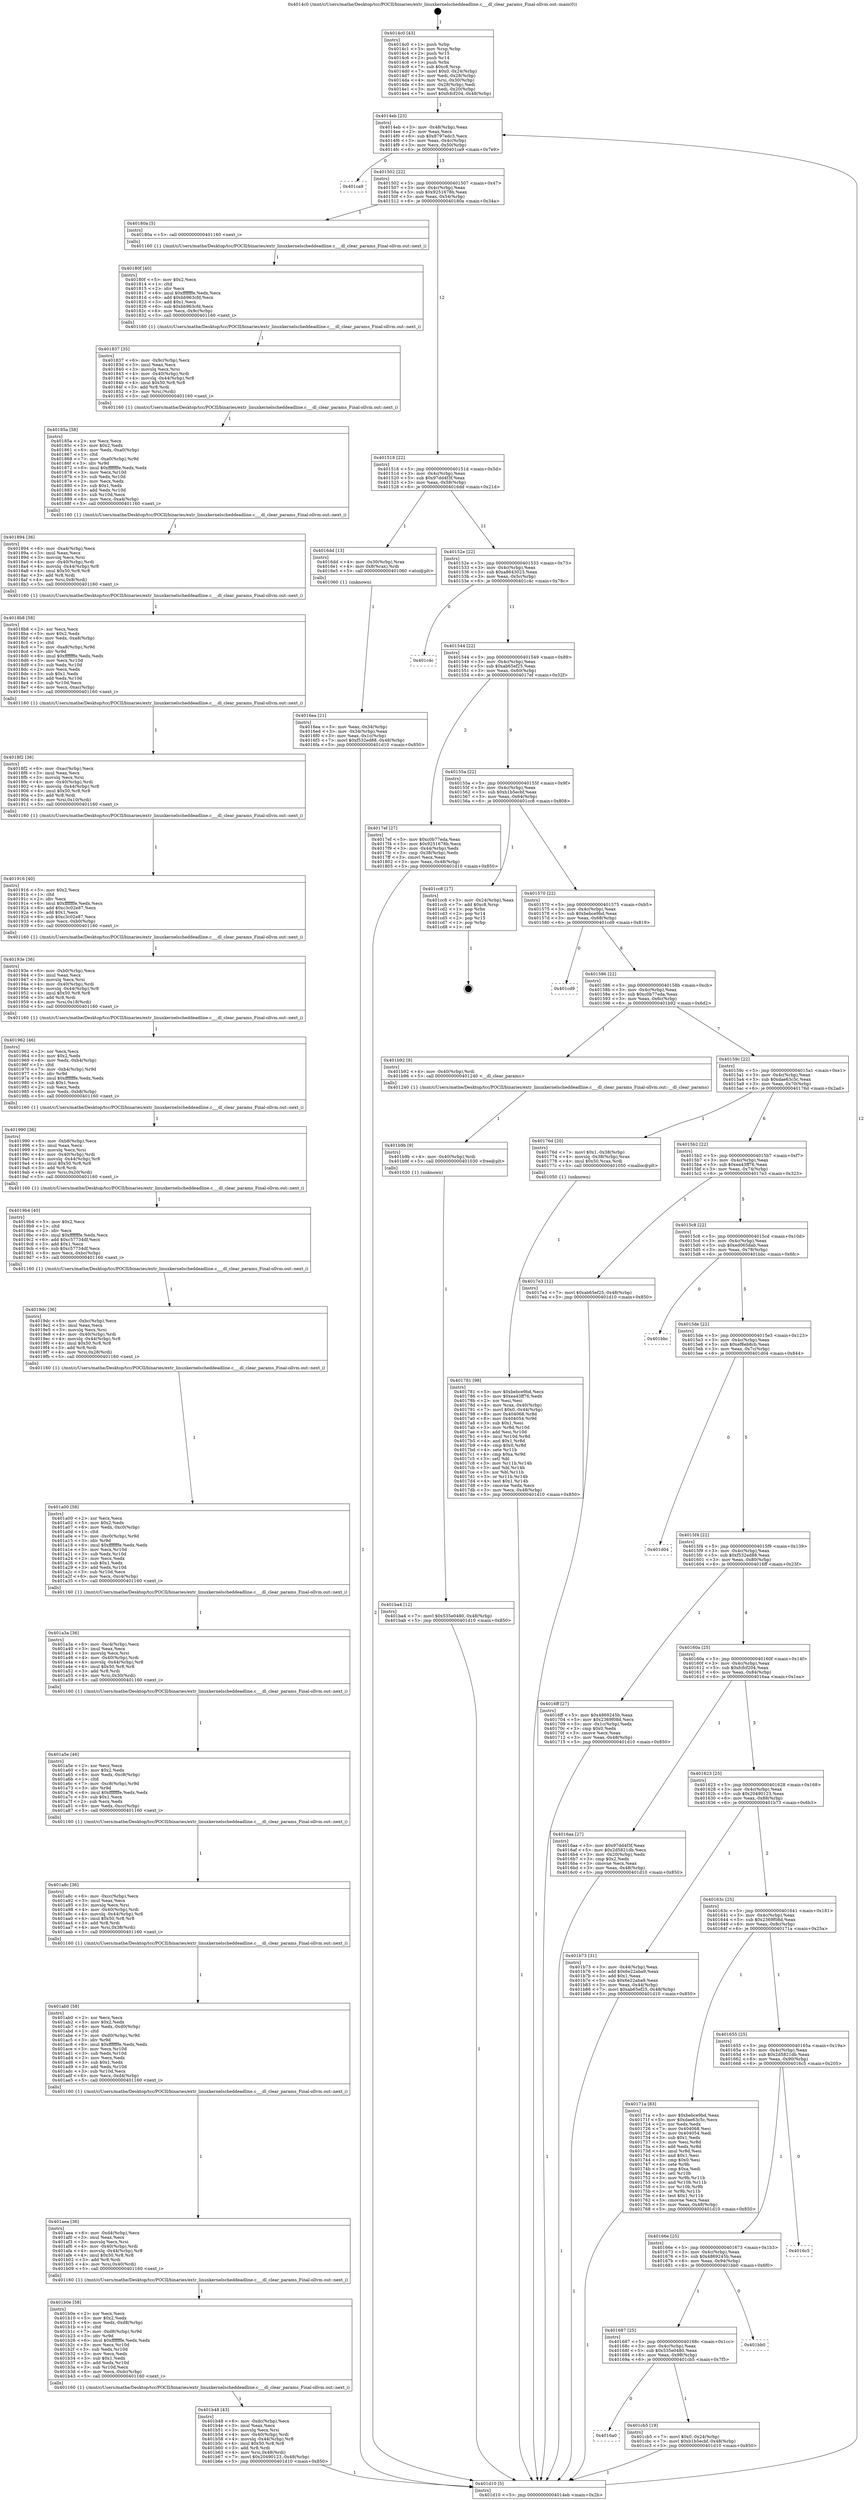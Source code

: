 digraph "0x4014c0" {
  label = "0x4014c0 (/mnt/c/Users/mathe/Desktop/tcc/POCII/binaries/extr_linuxkernelscheddeadline.c___dl_clear_params_Final-ollvm.out::main(0))"
  labelloc = "t"
  node[shape=record]

  Entry [label="",width=0.3,height=0.3,shape=circle,fillcolor=black,style=filled]
  "0x4014eb" [label="{
     0x4014eb [23]\l
     | [instrs]\l
     &nbsp;&nbsp;0x4014eb \<+3\>: mov -0x48(%rbp),%eax\l
     &nbsp;&nbsp;0x4014ee \<+2\>: mov %eax,%ecx\l
     &nbsp;&nbsp;0x4014f0 \<+6\>: sub $0x8797edc3,%ecx\l
     &nbsp;&nbsp;0x4014f6 \<+3\>: mov %eax,-0x4c(%rbp)\l
     &nbsp;&nbsp;0x4014f9 \<+3\>: mov %ecx,-0x50(%rbp)\l
     &nbsp;&nbsp;0x4014fc \<+6\>: je 0000000000401ca9 \<main+0x7e9\>\l
  }"]
  "0x401ca9" [label="{
     0x401ca9\l
  }", style=dashed]
  "0x401502" [label="{
     0x401502 [22]\l
     | [instrs]\l
     &nbsp;&nbsp;0x401502 \<+5\>: jmp 0000000000401507 \<main+0x47\>\l
     &nbsp;&nbsp;0x401507 \<+3\>: mov -0x4c(%rbp),%eax\l
     &nbsp;&nbsp;0x40150a \<+5\>: sub $0x9251678b,%eax\l
     &nbsp;&nbsp;0x40150f \<+3\>: mov %eax,-0x54(%rbp)\l
     &nbsp;&nbsp;0x401512 \<+6\>: je 000000000040180a \<main+0x34a\>\l
  }"]
  Exit [label="",width=0.3,height=0.3,shape=circle,fillcolor=black,style=filled,peripheries=2]
  "0x40180a" [label="{
     0x40180a [5]\l
     | [instrs]\l
     &nbsp;&nbsp;0x40180a \<+5\>: call 0000000000401160 \<next_i\>\l
     | [calls]\l
     &nbsp;&nbsp;0x401160 \{1\} (/mnt/c/Users/mathe/Desktop/tcc/POCII/binaries/extr_linuxkernelscheddeadline.c___dl_clear_params_Final-ollvm.out::next_i)\l
  }"]
  "0x401518" [label="{
     0x401518 [22]\l
     | [instrs]\l
     &nbsp;&nbsp;0x401518 \<+5\>: jmp 000000000040151d \<main+0x5d\>\l
     &nbsp;&nbsp;0x40151d \<+3\>: mov -0x4c(%rbp),%eax\l
     &nbsp;&nbsp;0x401520 \<+5\>: sub $0x97dd4f3f,%eax\l
     &nbsp;&nbsp;0x401525 \<+3\>: mov %eax,-0x58(%rbp)\l
     &nbsp;&nbsp;0x401528 \<+6\>: je 00000000004016dd \<main+0x21d\>\l
  }"]
  "0x4016a0" [label="{
     0x4016a0\l
  }", style=dashed]
  "0x4016dd" [label="{
     0x4016dd [13]\l
     | [instrs]\l
     &nbsp;&nbsp;0x4016dd \<+4\>: mov -0x30(%rbp),%rax\l
     &nbsp;&nbsp;0x4016e1 \<+4\>: mov 0x8(%rax),%rdi\l
     &nbsp;&nbsp;0x4016e5 \<+5\>: call 0000000000401060 \<atoi@plt\>\l
     | [calls]\l
     &nbsp;&nbsp;0x401060 \{1\} (unknown)\l
  }"]
  "0x40152e" [label="{
     0x40152e [22]\l
     | [instrs]\l
     &nbsp;&nbsp;0x40152e \<+5\>: jmp 0000000000401533 \<main+0x73\>\l
     &nbsp;&nbsp;0x401533 \<+3\>: mov -0x4c(%rbp),%eax\l
     &nbsp;&nbsp;0x401536 \<+5\>: sub $0xa8643023,%eax\l
     &nbsp;&nbsp;0x40153b \<+3\>: mov %eax,-0x5c(%rbp)\l
     &nbsp;&nbsp;0x40153e \<+6\>: je 0000000000401c4c \<main+0x78c\>\l
  }"]
  "0x401cb5" [label="{
     0x401cb5 [19]\l
     | [instrs]\l
     &nbsp;&nbsp;0x401cb5 \<+7\>: movl $0x0,-0x24(%rbp)\l
     &nbsp;&nbsp;0x401cbc \<+7\>: movl $0xb1b5ecbf,-0x48(%rbp)\l
     &nbsp;&nbsp;0x401cc3 \<+5\>: jmp 0000000000401d10 \<main+0x850\>\l
  }"]
  "0x401c4c" [label="{
     0x401c4c\l
  }", style=dashed]
  "0x401544" [label="{
     0x401544 [22]\l
     | [instrs]\l
     &nbsp;&nbsp;0x401544 \<+5\>: jmp 0000000000401549 \<main+0x89\>\l
     &nbsp;&nbsp;0x401549 \<+3\>: mov -0x4c(%rbp),%eax\l
     &nbsp;&nbsp;0x40154c \<+5\>: sub $0xab65ef25,%eax\l
     &nbsp;&nbsp;0x401551 \<+3\>: mov %eax,-0x60(%rbp)\l
     &nbsp;&nbsp;0x401554 \<+6\>: je 00000000004017ef \<main+0x32f\>\l
  }"]
  "0x401687" [label="{
     0x401687 [25]\l
     | [instrs]\l
     &nbsp;&nbsp;0x401687 \<+5\>: jmp 000000000040168c \<main+0x1cc\>\l
     &nbsp;&nbsp;0x40168c \<+3\>: mov -0x4c(%rbp),%eax\l
     &nbsp;&nbsp;0x40168f \<+5\>: sub $0x535e0480,%eax\l
     &nbsp;&nbsp;0x401694 \<+6\>: mov %eax,-0x98(%rbp)\l
     &nbsp;&nbsp;0x40169a \<+6\>: je 0000000000401cb5 \<main+0x7f5\>\l
  }"]
  "0x4017ef" [label="{
     0x4017ef [27]\l
     | [instrs]\l
     &nbsp;&nbsp;0x4017ef \<+5\>: mov $0xc0b77eda,%eax\l
     &nbsp;&nbsp;0x4017f4 \<+5\>: mov $0x9251678b,%ecx\l
     &nbsp;&nbsp;0x4017f9 \<+3\>: mov -0x44(%rbp),%edx\l
     &nbsp;&nbsp;0x4017fc \<+3\>: cmp -0x38(%rbp),%edx\l
     &nbsp;&nbsp;0x4017ff \<+3\>: cmovl %ecx,%eax\l
     &nbsp;&nbsp;0x401802 \<+3\>: mov %eax,-0x48(%rbp)\l
     &nbsp;&nbsp;0x401805 \<+5\>: jmp 0000000000401d10 \<main+0x850\>\l
  }"]
  "0x40155a" [label="{
     0x40155a [22]\l
     | [instrs]\l
     &nbsp;&nbsp;0x40155a \<+5\>: jmp 000000000040155f \<main+0x9f\>\l
     &nbsp;&nbsp;0x40155f \<+3\>: mov -0x4c(%rbp),%eax\l
     &nbsp;&nbsp;0x401562 \<+5\>: sub $0xb1b5ecbf,%eax\l
     &nbsp;&nbsp;0x401567 \<+3\>: mov %eax,-0x64(%rbp)\l
     &nbsp;&nbsp;0x40156a \<+6\>: je 0000000000401cc8 \<main+0x808\>\l
  }"]
  "0x401bb0" [label="{
     0x401bb0\l
  }", style=dashed]
  "0x401cc8" [label="{
     0x401cc8 [17]\l
     | [instrs]\l
     &nbsp;&nbsp;0x401cc8 \<+3\>: mov -0x24(%rbp),%eax\l
     &nbsp;&nbsp;0x401ccb \<+7\>: add $0xc8,%rsp\l
     &nbsp;&nbsp;0x401cd2 \<+1\>: pop %rbx\l
     &nbsp;&nbsp;0x401cd3 \<+2\>: pop %r14\l
     &nbsp;&nbsp;0x401cd5 \<+2\>: pop %r15\l
     &nbsp;&nbsp;0x401cd7 \<+1\>: pop %rbp\l
     &nbsp;&nbsp;0x401cd8 \<+1\>: ret\l
  }"]
  "0x401570" [label="{
     0x401570 [22]\l
     | [instrs]\l
     &nbsp;&nbsp;0x401570 \<+5\>: jmp 0000000000401575 \<main+0xb5\>\l
     &nbsp;&nbsp;0x401575 \<+3\>: mov -0x4c(%rbp),%eax\l
     &nbsp;&nbsp;0x401578 \<+5\>: sub $0xbebce9bd,%eax\l
     &nbsp;&nbsp;0x40157d \<+3\>: mov %eax,-0x68(%rbp)\l
     &nbsp;&nbsp;0x401580 \<+6\>: je 0000000000401cd9 \<main+0x819\>\l
  }"]
  "0x40166e" [label="{
     0x40166e [25]\l
     | [instrs]\l
     &nbsp;&nbsp;0x40166e \<+5\>: jmp 0000000000401673 \<main+0x1b3\>\l
     &nbsp;&nbsp;0x401673 \<+3\>: mov -0x4c(%rbp),%eax\l
     &nbsp;&nbsp;0x401676 \<+5\>: sub $0x4869245b,%eax\l
     &nbsp;&nbsp;0x40167b \<+6\>: mov %eax,-0x94(%rbp)\l
     &nbsp;&nbsp;0x401681 \<+6\>: je 0000000000401bb0 \<main+0x6f0\>\l
  }"]
  "0x401cd9" [label="{
     0x401cd9\l
  }", style=dashed]
  "0x401586" [label="{
     0x401586 [22]\l
     | [instrs]\l
     &nbsp;&nbsp;0x401586 \<+5\>: jmp 000000000040158b \<main+0xcb\>\l
     &nbsp;&nbsp;0x40158b \<+3\>: mov -0x4c(%rbp),%eax\l
     &nbsp;&nbsp;0x40158e \<+5\>: sub $0xc0b77eda,%eax\l
     &nbsp;&nbsp;0x401593 \<+3\>: mov %eax,-0x6c(%rbp)\l
     &nbsp;&nbsp;0x401596 \<+6\>: je 0000000000401b92 \<main+0x6d2\>\l
  }"]
  "0x4016c5" [label="{
     0x4016c5\l
  }", style=dashed]
  "0x401b92" [label="{
     0x401b92 [9]\l
     | [instrs]\l
     &nbsp;&nbsp;0x401b92 \<+4\>: mov -0x40(%rbp),%rdi\l
     &nbsp;&nbsp;0x401b96 \<+5\>: call 0000000000401240 \<__dl_clear_params\>\l
     | [calls]\l
     &nbsp;&nbsp;0x401240 \{1\} (/mnt/c/Users/mathe/Desktop/tcc/POCII/binaries/extr_linuxkernelscheddeadline.c___dl_clear_params_Final-ollvm.out::__dl_clear_params)\l
  }"]
  "0x40159c" [label="{
     0x40159c [22]\l
     | [instrs]\l
     &nbsp;&nbsp;0x40159c \<+5\>: jmp 00000000004015a1 \<main+0xe1\>\l
     &nbsp;&nbsp;0x4015a1 \<+3\>: mov -0x4c(%rbp),%eax\l
     &nbsp;&nbsp;0x4015a4 \<+5\>: sub $0xdae63c5c,%eax\l
     &nbsp;&nbsp;0x4015a9 \<+3\>: mov %eax,-0x70(%rbp)\l
     &nbsp;&nbsp;0x4015ac \<+6\>: je 000000000040176d \<main+0x2ad\>\l
  }"]
  "0x401ba4" [label="{
     0x401ba4 [12]\l
     | [instrs]\l
     &nbsp;&nbsp;0x401ba4 \<+7\>: movl $0x535e0480,-0x48(%rbp)\l
     &nbsp;&nbsp;0x401bab \<+5\>: jmp 0000000000401d10 \<main+0x850\>\l
  }"]
  "0x40176d" [label="{
     0x40176d [20]\l
     | [instrs]\l
     &nbsp;&nbsp;0x40176d \<+7\>: movl $0x1,-0x38(%rbp)\l
     &nbsp;&nbsp;0x401774 \<+4\>: movslq -0x38(%rbp),%rax\l
     &nbsp;&nbsp;0x401778 \<+4\>: imul $0x50,%rax,%rdi\l
     &nbsp;&nbsp;0x40177c \<+5\>: call 0000000000401050 \<malloc@plt\>\l
     | [calls]\l
     &nbsp;&nbsp;0x401050 \{1\} (unknown)\l
  }"]
  "0x4015b2" [label="{
     0x4015b2 [22]\l
     | [instrs]\l
     &nbsp;&nbsp;0x4015b2 \<+5\>: jmp 00000000004015b7 \<main+0xf7\>\l
     &nbsp;&nbsp;0x4015b7 \<+3\>: mov -0x4c(%rbp),%eax\l
     &nbsp;&nbsp;0x4015ba \<+5\>: sub $0xea43ff76,%eax\l
     &nbsp;&nbsp;0x4015bf \<+3\>: mov %eax,-0x74(%rbp)\l
     &nbsp;&nbsp;0x4015c2 \<+6\>: je 00000000004017e3 \<main+0x323\>\l
  }"]
  "0x401b9b" [label="{
     0x401b9b [9]\l
     | [instrs]\l
     &nbsp;&nbsp;0x401b9b \<+4\>: mov -0x40(%rbp),%rdi\l
     &nbsp;&nbsp;0x401b9f \<+5\>: call 0000000000401030 \<free@plt\>\l
     | [calls]\l
     &nbsp;&nbsp;0x401030 \{1\} (unknown)\l
  }"]
  "0x4017e3" [label="{
     0x4017e3 [12]\l
     | [instrs]\l
     &nbsp;&nbsp;0x4017e3 \<+7\>: movl $0xab65ef25,-0x48(%rbp)\l
     &nbsp;&nbsp;0x4017ea \<+5\>: jmp 0000000000401d10 \<main+0x850\>\l
  }"]
  "0x4015c8" [label="{
     0x4015c8 [22]\l
     | [instrs]\l
     &nbsp;&nbsp;0x4015c8 \<+5\>: jmp 00000000004015cd \<main+0x10d\>\l
     &nbsp;&nbsp;0x4015cd \<+3\>: mov -0x4c(%rbp),%eax\l
     &nbsp;&nbsp;0x4015d0 \<+5\>: sub $0xed065dab,%eax\l
     &nbsp;&nbsp;0x4015d5 \<+3\>: mov %eax,-0x78(%rbp)\l
     &nbsp;&nbsp;0x4015d8 \<+6\>: je 0000000000401bbc \<main+0x6fc\>\l
  }"]
  "0x401b48" [label="{
     0x401b48 [43]\l
     | [instrs]\l
     &nbsp;&nbsp;0x401b48 \<+6\>: mov -0xdc(%rbp),%ecx\l
     &nbsp;&nbsp;0x401b4e \<+3\>: imul %eax,%ecx\l
     &nbsp;&nbsp;0x401b51 \<+3\>: movslq %ecx,%rsi\l
     &nbsp;&nbsp;0x401b54 \<+4\>: mov -0x40(%rbp),%rdi\l
     &nbsp;&nbsp;0x401b58 \<+4\>: movslq -0x44(%rbp),%r8\l
     &nbsp;&nbsp;0x401b5c \<+4\>: imul $0x50,%r8,%r8\l
     &nbsp;&nbsp;0x401b60 \<+3\>: add %r8,%rdi\l
     &nbsp;&nbsp;0x401b63 \<+4\>: mov %rsi,0x48(%rdi)\l
     &nbsp;&nbsp;0x401b67 \<+7\>: movl $0x20490123,-0x48(%rbp)\l
     &nbsp;&nbsp;0x401b6e \<+5\>: jmp 0000000000401d10 \<main+0x850\>\l
  }"]
  "0x401bbc" [label="{
     0x401bbc\l
  }", style=dashed]
  "0x4015de" [label="{
     0x4015de [22]\l
     | [instrs]\l
     &nbsp;&nbsp;0x4015de \<+5\>: jmp 00000000004015e3 \<main+0x123\>\l
     &nbsp;&nbsp;0x4015e3 \<+3\>: mov -0x4c(%rbp),%eax\l
     &nbsp;&nbsp;0x4015e6 \<+5\>: sub $0xef8eb8cb,%eax\l
     &nbsp;&nbsp;0x4015eb \<+3\>: mov %eax,-0x7c(%rbp)\l
     &nbsp;&nbsp;0x4015ee \<+6\>: je 0000000000401d04 \<main+0x844\>\l
  }"]
  "0x401b0e" [label="{
     0x401b0e [58]\l
     | [instrs]\l
     &nbsp;&nbsp;0x401b0e \<+2\>: xor %ecx,%ecx\l
     &nbsp;&nbsp;0x401b10 \<+5\>: mov $0x2,%edx\l
     &nbsp;&nbsp;0x401b15 \<+6\>: mov %edx,-0xd8(%rbp)\l
     &nbsp;&nbsp;0x401b1b \<+1\>: cltd\l
     &nbsp;&nbsp;0x401b1c \<+7\>: mov -0xd8(%rbp),%r9d\l
     &nbsp;&nbsp;0x401b23 \<+3\>: idiv %r9d\l
     &nbsp;&nbsp;0x401b26 \<+6\>: imul $0xfffffffe,%edx,%edx\l
     &nbsp;&nbsp;0x401b2c \<+3\>: mov %ecx,%r10d\l
     &nbsp;&nbsp;0x401b2f \<+3\>: sub %edx,%r10d\l
     &nbsp;&nbsp;0x401b32 \<+2\>: mov %ecx,%edx\l
     &nbsp;&nbsp;0x401b34 \<+3\>: sub $0x1,%edx\l
     &nbsp;&nbsp;0x401b37 \<+3\>: add %edx,%r10d\l
     &nbsp;&nbsp;0x401b3a \<+3\>: sub %r10d,%ecx\l
     &nbsp;&nbsp;0x401b3d \<+6\>: mov %ecx,-0xdc(%rbp)\l
     &nbsp;&nbsp;0x401b43 \<+5\>: call 0000000000401160 \<next_i\>\l
     | [calls]\l
     &nbsp;&nbsp;0x401160 \{1\} (/mnt/c/Users/mathe/Desktop/tcc/POCII/binaries/extr_linuxkernelscheddeadline.c___dl_clear_params_Final-ollvm.out::next_i)\l
  }"]
  "0x401d04" [label="{
     0x401d04\l
  }", style=dashed]
  "0x4015f4" [label="{
     0x4015f4 [22]\l
     | [instrs]\l
     &nbsp;&nbsp;0x4015f4 \<+5\>: jmp 00000000004015f9 \<main+0x139\>\l
     &nbsp;&nbsp;0x4015f9 \<+3\>: mov -0x4c(%rbp),%eax\l
     &nbsp;&nbsp;0x4015fc \<+5\>: sub $0xf532ed88,%eax\l
     &nbsp;&nbsp;0x401601 \<+3\>: mov %eax,-0x80(%rbp)\l
     &nbsp;&nbsp;0x401604 \<+6\>: je 00000000004016ff \<main+0x23f\>\l
  }"]
  "0x401aea" [label="{
     0x401aea [36]\l
     | [instrs]\l
     &nbsp;&nbsp;0x401aea \<+6\>: mov -0xd4(%rbp),%ecx\l
     &nbsp;&nbsp;0x401af0 \<+3\>: imul %eax,%ecx\l
     &nbsp;&nbsp;0x401af3 \<+3\>: movslq %ecx,%rsi\l
     &nbsp;&nbsp;0x401af6 \<+4\>: mov -0x40(%rbp),%rdi\l
     &nbsp;&nbsp;0x401afa \<+4\>: movslq -0x44(%rbp),%r8\l
     &nbsp;&nbsp;0x401afe \<+4\>: imul $0x50,%r8,%r8\l
     &nbsp;&nbsp;0x401b02 \<+3\>: add %r8,%rdi\l
     &nbsp;&nbsp;0x401b05 \<+4\>: mov %rsi,0x40(%rdi)\l
     &nbsp;&nbsp;0x401b09 \<+5\>: call 0000000000401160 \<next_i\>\l
     | [calls]\l
     &nbsp;&nbsp;0x401160 \{1\} (/mnt/c/Users/mathe/Desktop/tcc/POCII/binaries/extr_linuxkernelscheddeadline.c___dl_clear_params_Final-ollvm.out::next_i)\l
  }"]
  "0x4016ff" [label="{
     0x4016ff [27]\l
     | [instrs]\l
     &nbsp;&nbsp;0x4016ff \<+5\>: mov $0x4869245b,%eax\l
     &nbsp;&nbsp;0x401704 \<+5\>: mov $0x2369f08d,%ecx\l
     &nbsp;&nbsp;0x401709 \<+3\>: mov -0x1c(%rbp),%edx\l
     &nbsp;&nbsp;0x40170c \<+3\>: cmp $0x0,%edx\l
     &nbsp;&nbsp;0x40170f \<+3\>: cmove %ecx,%eax\l
     &nbsp;&nbsp;0x401712 \<+3\>: mov %eax,-0x48(%rbp)\l
     &nbsp;&nbsp;0x401715 \<+5\>: jmp 0000000000401d10 \<main+0x850\>\l
  }"]
  "0x40160a" [label="{
     0x40160a [25]\l
     | [instrs]\l
     &nbsp;&nbsp;0x40160a \<+5\>: jmp 000000000040160f \<main+0x14f\>\l
     &nbsp;&nbsp;0x40160f \<+3\>: mov -0x4c(%rbp),%eax\l
     &nbsp;&nbsp;0x401612 \<+5\>: sub $0xfcfcf204,%eax\l
     &nbsp;&nbsp;0x401617 \<+6\>: mov %eax,-0x84(%rbp)\l
     &nbsp;&nbsp;0x40161d \<+6\>: je 00000000004016aa \<main+0x1ea\>\l
  }"]
  "0x401ab0" [label="{
     0x401ab0 [58]\l
     | [instrs]\l
     &nbsp;&nbsp;0x401ab0 \<+2\>: xor %ecx,%ecx\l
     &nbsp;&nbsp;0x401ab2 \<+5\>: mov $0x2,%edx\l
     &nbsp;&nbsp;0x401ab7 \<+6\>: mov %edx,-0xd0(%rbp)\l
     &nbsp;&nbsp;0x401abd \<+1\>: cltd\l
     &nbsp;&nbsp;0x401abe \<+7\>: mov -0xd0(%rbp),%r9d\l
     &nbsp;&nbsp;0x401ac5 \<+3\>: idiv %r9d\l
     &nbsp;&nbsp;0x401ac8 \<+6\>: imul $0xfffffffe,%edx,%edx\l
     &nbsp;&nbsp;0x401ace \<+3\>: mov %ecx,%r10d\l
     &nbsp;&nbsp;0x401ad1 \<+3\>: sub %edx,%r10d\l
     &nbsp;&nbsp;0x401ad4 \<+2\>: mov %ecx,%edx\l
     &nbsp;&nbsp;0x401ad6 \<+3\>: sub $0x1,%edx\l
     &nbsp;&nbsp;0x401ad9 \<+3\>: add %edx,%r10d\l
     &nbsp;&nbsp;0x401adc \<+3\>: sub %r10d,%ecx\l
     &nbsp;&nbsp;0x401adf \<+6\>: mov %ecx,-0xd4(%rbp)\l
     &nbsp;&nbsp;0x401ae5 \<+5\>: call 0000000000401160 \<next_i\>\l
     | [calls]\l
     &nbsp;&nbsp;0x401160 \{1\} (/mnt/c/Users/mathe/Desktop/tcc/POCII/binaries/extr_linuxkernelscheddeadline.c___dl_clear_params_Final-ollvm.out::next_i)\l
  }"]
  "0x4016aa" [label="{
     0x4016aa [27]\l
     | [instrs]\l
     &nbsp;&nbsp;0x4016aa \<+5\>: mov $0x97dd4f3f,%eax\l
     &nbsp;&nbsp;0x4016af \<+5\>: mov $0x2d5821db,%ecx\l
     &nbsp;&nbsp;0x4016b4 \<+3\>: mov -0x20(%rbp),%edx\l
     &nbsp;&nbsp;0x4016b7 \<+3\>: cmp $0x2,%edx\l
     &nbsp;&nbsp;0x4016ba \<+3\>: cmovne %ecx,%eax\l
     &nbsp;&nbsp;0x4016bd \<+3\>: mov %eax,-0x48(%rbp)\l
     &nbsp;&nbsp;0x4016c0 \<+5\>: jmp 0000000000401d10 \<main+0x850\>\l
  }"]
  "0x401623" [label="{
     0x401623 [25]\l
     | [instrs]\l
     &nbsp;&nbsp;0x401623 \<+5\>: jmp 0000000000401628 \<main+0x168\>\l
     &nbsp;&nbsp;0x401628 \<+3\>: mov -0x4c(%rbp),%eax\l
     &nbsp;&nbsp;0x40162b \<+5\>: sub $0x20490123,%eax\l
     &nbsp;&nbsp;0x401630 \<+6\>: mov %eax,-0x88(%rbp)\l
     &nbsp;&nbsp;0x401636 \<+6\>: je 0000000000401b73 \<main+0x6b3\>\l
  }"]
  "0x401d10" [label="{
     0x401d10 [5]\l
     | [instrs]\l
     &nbsp;&nbsp;0x401d10 \<+5\>: jmp 00000000004014eb \<main+0x2b\>\l
  }"]
  "0x4014c0" [label="{
     0x4014c0 [43]\l
     | [instrs]\l
     &nbsp;&nbsp;0x4014c0 \<+1\>: push %rbp\l
     &nbsp;&nbsp;0x4014c1 \<+3\>: mov %rsp,%rbp\l
     &nbsp;&nbsp;0x4014c4 \<+2\>: push %r15\l
     &nbsp;&nbsp;0x4014c6 \<+2\>: push %r14\l
     &nbsp;&nbsp;0x4014c8 \<+1\>: push %rbx\l
     &nbsp;&nbsp;0x4014c9 \<+7\>: sub $0xc8,%rsp\l
     &nbsp;&nbsp;0x4014d0 \<+7\>: movl $0x0,-0x24(%rbp)\l
     &nbsp;&nbsp;0x4014d7 \<+3\>: mov %edi,-0x28(%rbp)\l
     &nbsp;&nbsp;0x4014da \<+4\>: mov %rsi,-0x30(%rbp)\l
     &nbsp;&nbsp;0x4014de \<+3\>: mov -0x28(%rbp),%edi\l
     &nbsp;&nbsp;0x4014e1 \<+3\>: mov %edi,-0x20(%rbp)\l
     &nbsp;&nbsp;0x4014e4 \<+7\>: movl $0xfcfcf204,-0x48(%rbp)\l
  }"]
  "0x4016ea" [label="{
     0x4016ea [21]\l
     | [instrs]\l
     &nbsp;&nbsp;0x4016ea \<+3\>: mov %eax,-0x34(%rbp)\l
     &nbsp;&nbsp;0x4016ed \<+3\>: mov -0x34(%rbp),%eax\l
     &nbsp;&nbsp;0x4016f0 \<+3\>: mov %eax,-0x1c(%rbp)\l
     &nbsp;&nbsp;0x4016f3 \<+7\>: movl $0xf532ed88,-0x48(%rbp)\l
     &nbsp;&nbsp;0x4016fa \<+5\>: jmp 0000000000401d10 \<main+0x850\>\l
  }"]
  "0x401a8c" [label="{
     0x401a8c [36]\l
     | [instrs]\l
     &nbsp;&nbsp;0x401a8c \<+6\>: mov -0xcc(%rbp),%ecx\l
     &nbsp;&nbsp;0x401a92 \<+3\>: imul %eax,%ecx\l
     &nbsp;&nbsp;0x401a95 \<+3\>: movslq %ecx,%rsi\l
     &nbsp;&nbsp;0x401a98 \<+4\>: mov -0x40(%rbp),%rdi\l
     &nbsp;&nbsp;0x401a9c \<+4\>: movslq -0x44(%rbp),%r8\l
     &nbsp;&nbsp;0x401aa0 \<+4\>: imul $0x50,%r8,%r8\l
     &nbsp;&nbsp;0x401aa4 \<+3\>: add %r8,%rdi\l
     &nbsp;&nbsp;0x401aa7 \<+4\>: mov %rsi,0x38(%rdi)\l
     &nbsp;&nbsp;0x401aab \<+5\>: call 0000000000401160 \<next_i\>\l
     | [calls]\l
     &nbsp;&nbsp;0x401160 \{1\} (/mnt/c/Users/mathe/Desktop/tcc/POCII/binaries/extr_linuxkernelscheddeadline.c___dl_clear_params_Final-ollvm.out::next_i)\l
  }"]
  "0x401b73" [label="{
     0x401b73 [31]\l
     | [instrs]\l
     &nbsp;&nbsp;0x401b73 \<+3\>: mov -0x44(%rbp),%eax\l
     &nbsp;&nbsp;0x401b76 \<+5\>: add $0x6e22aba9,%eax\l
     &nbsp;&nbsp;0x401b7b \<+3\>: add $0x1,%eax\l
     &nbsp;&nbsp;0x401b7e \<+5\>: sub $0x6e22aba9,%eax\l
     &nbsp;&nbsp;0x401b83 \<+3\>: mov %eax,-0x44(%rbp)\l
     &nbsp;&nbsp;0x401b86 \<+7\>: movl $0xab65ef25,-0x48(%rbp)\l
     &nbsp;&nbsp;0x401b8d \<+5\>: jmp 0000000000401d10 \<main+0x850\>\l
  }"]
  "0x40163c" [label="{
     0x40163c [25]\l
     | [instrs]\l
     &nbsp;&nbsp;0x40163c \<+5\>: jmp 0000000000401641 \<main+0x181\>\l
     &nbsp;&nbsp;0x401641 \<+3\>: mov -0x4c(%rbp),%eax\l
     &nbsp;&nbsp;0x401644 \<+5\>: sub $0x2369f08d,%eax\l
     &nbsp;&nbsp;0x401649 \<+6\>: mov %eax,-0x8c(%rbp)\l
     &nbsp;&nbsp;0x40164f \<+6\>: je 000000000040171a \<main+0x25a\>\l
  }"]
  "0x401a5e" [label="{
     0x401a5e [46]\l
     | [instrs]\l
     &nbsp;&nbsp;0x401a5e \<+2\>: xor %ecx,%ecx\l
     &nbsp;&nbsp;0x401a60 \<+5\>: mov $0x2,%edx\l
     &nbsp;&nbsp;0x401a65 \<+6\>: mov %edx,-0xc8(%rbp)\l
     &nbsp;&nbsp;0x401a6b \<+1\>: cltd\l
     &nbsp;&nbsp;0x401a6c \<+7\>: mov -0xc8(%rbp),%r9d\l
     &nbsp;&nbsp;0x401a73 \<+3\>: idiv %r9d\l
     &nbsp;&nbsp;0x401a76 \<+6\>: imul $0xfffffffe,%edx,%edx\l
     &nbsp;&nbsp;0x401a7c \<+3\>: sub $0x1,%ecx\l
     &nbsp;&nbsp;0x401a7f \<+2\>: sub %ecx,%edx\l
     &nbsp;&nbsp;0x401a81 \<+6\>: mov %edx,-0xcc(%rbp)\l
     &nbsp;&nbsp;0x401a87 \<+5\>: call 0000000000401160 \<next_i\>\l
     | [calls]\l
     &nbsp;&nbsp;0x401160 \{1\} (/mnt/c/Users/mathe/Desktop/tcc/POCII/binaries/extr_linuxkernelscheddeadline.c___dl_clear_params_Final-ollvm.out::next_i)\l
  }"]
  "0x40171a" [label="{
     0x40171a [83]\l
     | [instrs]\l
     &nbsp;&nbsp;0x40171a \<+5\>: mov $0xbebce9bd,%eax\l
     &nbsp;&nbsp;0x40171f \<+5\>: mov $0xdae63c5c,%ecx\l
     &nbsp;&nbsp;0x401724 \<+2\>: xor %edx,%edx\l
     &nbsp;&nbsp;0x401726 \<+7\>: mov 0x404068,%esi\l
     &nbsp;&nbsp;0x40172d \<+7\>: mov 0x404054,%edi\l
     &nbsp;&nbsp;0x401734 \<+3\>: sub $0x1,%edx\l
     &nbsp;&nbsp;0x401737 \<+3\>: mov %esi,%r8d\l
     &nbsp;&nbsp;0x40173a \<+3\>: add %edx,%r8d\l
     &nbsp;&nbsp;0x40173d \<+4\>: imul %r8d,%esi\l
     &nbsp;&nbsp;0x401741 \<+3\>: and $0x1,%esi\l
     &nbsp;&nbsp;0x401744 \<+3\>: cmp $0x0,%esi\l
     &nbsp;&nbsp;0x401747 \<+4\>: sete %r9b\l
     &nbsp;&nbsp;0x40174b \<+3\>: cmp $0xa,%edi\l
     &nbsp;&nbsp;0x40174e \<+4\>: setl %r10b\l
     &nbsp;&nbsp;0x401752 \<+3\>: mov %r9b,%r11b\l
     &nbsp;&nbsp;0x401755 \<+3\>: and %r10b,%r11b\l
     &nbsp;&nbsp;0x401758 \<+3\>: xor %r10b,%r9b\l
     &nbsp;&nbsp;0x40175b \<+3\>: or %r9b,%r11b\l
     &nbsp;&nbsp;0x40175e \<+4\>: test $0x1,%r11b\l
     &nbsp;&nbsp;0x401762 \<+3\>: cmovne %ecx,%eax\l
     &nbsp;&nbsp;0x401765 \<+3\>: mov %eax,-0x48(%rbp)\l
     &nbsp;&nbsp;0x401768 \<+5\>: jmp 0000000000401d10 \<main+0x850\>\l
  }"]
  "0x401655" [label="{
     0x401655 [25]\l
     | [instrs]\l
     &nbsp;&nbsp;0x401655 \<+5\>: jmp 000000000040165a \<main+0x19a\>\l
     &nbsp;&nbsp;0x40165a \<+3\>: mov -0x4c(%rbp),%eax\l
     &nbsp;&nbsp;0x40165d \<+5\>: sub $0x2d5821db,%eax\l
     &nbsp;&nbsp;0x401662 \<+6\>: mov %eax,-0x90(%rbp)\l
     &nbsp;&nbsp;0x401668 \<+6\>: je 00000000004016c5 \<main+0x205\>\l
  }"]
  "0x401781" [label="{
     0x401781 [98]\l
     | [instrs]\l
     &nbsp;&nbsp;0x401781 \<+5\>: mov $0xbebce9bd,%ecx\l
     &nbsp;&nbsp;0x401786 \<+5\>: mov $0xea43ff76,%edx\l
     &nbsp;&nbsp;0x40178b \<+2\>: xor %esi,%esi\l
     &nbsp;&nbsp;0x40178d \<+4\>: mov %rax,-0x40(%rbp)\l
     &nbsp;&nbsp;0x401791 \<+7\>: movl $0x0,-0x44(%rbp)\l
     &nbsp;&nbsp;0x401798 \<+8\>: mov 0x404068,%r8d\l
     &nbsp;&nbsp;0x4017a0 \<+8\>: mov 0x404054,%r9d\l
     &nbsp;&nbsp;0x4017a8 \<+3\>: sub $0x1,%esi\l
     &nbsp;&nbsp;0x4017ab \<+3\>: mov %r8d,%r10d\l
     &nbsp;&nbsp;0x4017ae \<+3\>: add %esi,%r10d\l
     &nbsp;&nbsp;0x4017b1 \<+4\>: imul %r10d,%r8d\l
     &nbsp;&nbsp;0x4017b5 \<+4\>: and $0x1,%r8d\l
     &nbsp;&nbsp;0x4017b9 \<+4\>: cmp $0x0,%r8d\l
     &nbsp;&nbsp;0x4017bd \<+4\>: sete %r11b\l
     &nbsp;&nbsp;0x4017c1 \<+4\>: cmp $0xa,%r9d\l
     &nbsp;&nbsp;0x4017c5 \<+3\>: setl %bl\l
     &nbsp;&nbsp;0x4017c8 \<+3\>: mov %r11b,%r14b\l
     &nbsp;&nbsp;0x4017cb \<+3\>: and %bl,%r14b\l
     &nbsp;&nbsp;0x4017ce \<+3\>: xor %bl,%r11b\l
     &nbsp;&nbsp;0x4017d1 \<+3\>: or %r11b,%r14b\l
     &nbsp;&nbsp;0x4017d4 \<+4\>: test $0x1,%r14b\l
     &nbsp;&nbsp;0x4017d8 \<+3\>: cmovne %edx,%ecx\l
     &nbsp;&nbsp;0x4017db \<+3\>: mov %ecx,-0x48(%rbp)\l
     &nbsp;&nbsp;0x4017de \<+5\>: jmp 0000000000401d10 \<main+0x850\>\l
  }"]
  "0x40180f" [label="{
     0x40180f [40]\l
     | [instrs]\l
     &nbsp;&nbsp;0x40180f \<+5\>: mov $0x2,%ecx\l
     &nbsp;&nbsp;0x401814 \<+1\>: cltd\l
     &nbsp;&nbsp;0x401815 \<+2\>: idiv %ecx\l
     &nbsp;&nbsp;0x401817 \<+6\>: imul $0xfffffffe,%edx,%ecx\l
     &nbsp;&nbsp;0x40181d \<+6\>: add $0xbb963cfd,%ecx\l
     &nbsp;&nbsp;0x401823 \<+3\>: add $0x1,%ecx\l
     &nbsp;&nbsp;0x401826 \<+6\>: sub $0xbb963cfd,%ecx\l
     &nbsp;&nbsp;0x40182c \<+6\>: mov %ecx,-0x9c(%rbp)\l
     &nbsp;&nbsp;0x401832 \<+5\>: call 0000000000401160 \<next_i\>\l
     | [calls]\l
     &nbsp;&nbsp;0x401160 \{1\} (/mnt/c/Users/mathe/Desktop/tcc/POCII/binaries/extr_linuxkernelscheddeadline.c___dl_clear_params_Final-ollvm.out::next_i)\l
  }"]
  "0x401837" [label="{
     0x401837 [35]\l
     | [instrs]\l
     &nbsp;&nbsp;0x401837 \<+6\>: mov -0x9c(%rbp),%ecx\l
     &nbsp;&nbsp;0x40183d \<+3\>: imul %eax,%ecx\l
     &nbsp;&nbsp;0x401840 \<+3\>: movslq %ecx,%rsi\l
     &nbsp;&nbsp;0x401843 \<+4\>: mov -0x40(%rbp),%rdi\l
     &nbsp;&nbsp;0x401847 \<+4\>: movslq -0x44(%rbp),%r8\l
     &nbsp;&nbsp;0x40184b \<+4\>: imul $0x50,%r8,%r8\l
     &nbsp;&nbsp;0x40184f \<+3\>: add %r8,%rdi\l
     &nbsp;&nbsp;0x401852 \<+3\>: mov %rsi,(%rdi)\l
     &nbsp;&nbsp;0x401855 \<+5\>: call 0000000000401160 \<next_i\>\l
     | [calls]\l
     &nbsp;&nbsp;0x401160 \{1\} (/mnt/c/Users/mathe/Desktop/tcc/POCII/binaries/extr_linuxkernelscheddeadline.c___dl_clear_params_Final-ollvm.out::next_i)\l
  }"]
  "0x40185a" [label="{
     0x40185a [58]\l
     | [instrs]\l
     &nbsp;&nbsp;0x40185a \<+2\>: xor %ecx,%ecx\l
     &nbsp;&nbsp;0x40185c \<+5\>: mov $0x2,%edx\l
     &nbsp;&nbsp;0x401861 \<+6\>: mov %edx,-0xa0(%rbp)\l
     &nbsp;&nbsp;0x401867 \<+1\>: cltd\l
     &nbsp;&nbsp;0x401868 \<+7\>: mov -0xa0(%rbp),%r9d\l
     &nbsp;&nbsp;0x40186f \<+3\>: idiv %r9d\l
     &nbsp;&nbsp;0x401872 \<+6\>: imul $0xfffffffe,%edx,%edx\l
     &nbsp;&nbsp;0x401878 \<+3\>: mov %ecx,%r10d\l
     &nbsp;&nbsp;0x40187b \<+3\>: sub %edx,%r10d\l
     &nbsp;&nbsp;0x40187e \<+2\>: mov %ecx,%edx\l
     &nbsp;&nbsp;0x401880 \<+3\>: sub $0x1,%edx\l
     &nbsp;&nbsp;0x401883 \<+3\>: add %edx,%r10d\l
     &nbsp;&nbsp;0x401886 \<+3\>: sub %r10d,%ecx\l
     &nbsp;&nbsp;0x401889 \<+6\>: mov %ecx,-0xa4(%rbp)\l
     &nbsp;&nbsp;0x40188f \<+5\>: call 0000000000401160 \<next_i\>\l
     | [calls]\l
     &nbsp;&nbsp;0x401160 \{1\} (/mnt/c/Users/mathe/Desktop/tcc/POCII/binaries/extr_linuxkernelscheddeadline.c___dl_clear_params_Final-ollvm.out::next_i)\l
  }"]
  "0x401894" [label="{
     0x401894 [36]\l
     | [instrs]\l
     &nbsp;&nbsp;0x401894 \<+6\>: mov -0xa4(%rbp),%ecx\l
     &nbsp;&nbsp;0x40189a \<+3\>: imul %eax,%ecx\l
     &nbsp;&nbsp;0x40189d \<+3\>: movslq %ecx,%rsi\l
     &nbsp;&nbsp;0x4018a0 \<+4\>: mov -0x40(%rbp),%rdi\l
     &nbsp;&nbsp;0x4018a4 \<+4\>: movslq -0x44(%rbp),%r8\l
     &nbsp;&nbsp;0x4018a8 \<+4\>: imul $0x50,%r8,%r8\l
     &nbsp;&nbsp;0x4018ac \<+3\>: add %r8,%rdi\l
     &nbsp;&nbsp;0x4018af \<+4\>: mov %rsi,0x8(%rdi)\l
     &nbsp;&nbsp;0x4018b3 \<+5\>: call 0000000000401160 \<next_i\>\l
     | [calls]\l
     &nbsp;&nbsp;0x401160 \{1\} (/mnt/c/Users/mathe/Desktop/tcc/POCII/binaries/extr_linuxkernelscheddeadline.c___dl_clear_params_Final-ollvm.out::next_i)\l
  }"]
  "0x4018b8" [label="{
     0x4018b8 [58]\l
     | [instrs]\l
     &nbsp;&nbsp;0x4018b8 \<+2\>: xor %ecx,%ecx\l
     &nbsp;&nbsp;0x4018ba \<+5\>: mov $0x2,%edx\l
     &nbsp;&nbsp;0x4018bf \<+6\>: mov %edx,-0xa8(%rbp)\l
     &nbsp;&nbsp;0x4018c5 \<+1\>: cltd\l
     &nbsp;&nbsp;0x4018c6 \<+7\>: mov -0xa8(%rbp),%r9d\l
     &nbsp;&nbsp;0x4018cd \<+3\>: idiv %r9d\l
     &nbsp;&nbsp;0x4018d0 \<+6\>: imul $0xfffffffe,%edx,%edx\l
     &nbsp;&nbsp;0x4018d6 \<+3\>: mov %ecx,%r10d\l
     &nbsp;&nbsp;0x4018d9 \<+3\>: sub %edx,%r10d\l
     &nbsp;&nbsp;0x4018dc \<+2\>: mov %ecx,%edx\l
     &nbsp;&nbsp;0x4018de \<+3\>: sub $0x1,%edx\l
     &nbsp;&nbsp;0x4018e1 \<+3\>: add %edx,%r10d\l
     &nbsp;&nbsp;0x4018e4 \<+3\>: sub %r10d,%ecx\l
     &nbsp;&nbsp;0x4018e7 \<+6\>: mov %ecx,-0xac(%rbp)\l
     &nbsp;&nbsp;0x4018ed \<+5\>: call 0000000000401160 \<next_i\>\l
     | [calls]\l
     &nbsp;&nbsp;0x401160 \{1\} (/mnt/c/Users/mathe/Desktop/tcc/POCII/binaries/extr_linuxkernelscheddeadline.c___dl_clear_params_Final-ollvm.out::next_i)\l
  }"]
  "0x4018f2" [label="{
     0x4018f2 [36]\l
     | [instrs]\l
     &nbsp;&nbsp;0x4018f2 \<+6\>: mov -0xac(%rbp),%ecx\l
     &nbsp;&nbsp;0x4018f8 \<+3\>: imul %eax,%ecx\l
     &nbsp;&nbsp;0x4018fb \<+3\>: movslq %ecx,%rsi\l
     &nbsp;&nbsp;0x4018fe \<+4\>: mov -0x40(%rbp),%rdi\l
     &nbsp;&nbsp;0x401902 \<+4\>: movslq -0x44(%rbp),%r8\l
     &nbsp;&nbsp;0x401906 \<+4\>: imul $0x50,%r8,%r8\l
     &nbsp;&nbsp;0x40190a \<+3\>: add %r8,%rdi\l
     &nbsp;&nbsp;0x40190d \<+4\>: mov %rsi,0x10(%rdi)\l
     &nbsp;&nbsp;0x401911 \<+5\>: call 0000000000401160 \<next_i\>\l
     | [calls]\l
     &nbsp;&nbsp;0x401160 \{1\} (/mnt/c/Users/mathe/Desktop/tcc/POCII/binaries/extr_linuxkernelscheddeadline.c___dl_clear_params_Final-ollvm.out::next_i)\l
  }"]
  "0x401916" [label="{
     0x401916 [40]\l
     | [instrs]\l
     &nbsp;&nbsp;0x401916 \<+5\>: mov $0x2,%ecx\l
     &nbsp;&nbsp;0x40191b \<+1\>: cltd\l
     &nbsp;&nbsp;0x40191c \<+2\>: idiv %ecx\l
     &nbsp;&nbsp;0x40191e \<+6\>: imul $0xfffffffe,%edx,%ecx\l
     &nbsp;&nbsp;0x401924 \<+6\>: add $0xc3c02e87,%ecx\l
     &nbsp;&nbsp;0x40192a \<+3\>: add $0x1,%ecx\l
     &nbsp;&nbsp;0x40192d \<+6\>: sub $0xc3c02e87,%ecx\l
     &nbsp;&nbsp;0x401933 \<+6\>: mov %ecx,-0xb0(%rbp)\l
     &nbsp;&nbsp;0x401939 \<+5\>: call 0000000000401160 \<next_i\>\l
     | [calls]\l
     &nbsp;&nbsp;0x401160 \{1\} (/mnt/c/Users/mathe/Desktop/tcc/POCII/binaries/extr_linuxkernelscheddeadline.c___dl_clear_params_Final-ollvm.out::next_i)\l
  }"]
  "0x40193e" [label="{
     0x40193e [36]\l
     | [instrs]\l
     &nbsp;&nbsp;0x40193e \<+6\>: mov -0xb0(%rbp),%ecx\l
     &nbsp;&nbsp;0x401944 \<+3\>: imul %eax,%ecx\l
     &nbsp;&nbsp;0x401947 \<+3\>: movslq %ecx,%rsi\l
     &nbsp;&nbsp;0x40194a \<+4\>: mov -0x40(%rbp),%rdi\l
     &nbsp;&nbsp;0x40194e \<+4\>: movslq -0x44(%rbp),%r8\l
     &nbsp;&nbsp;0x401952 \<+4\>: imul $0x50,%r8,%r8\l
     &nbsp;&nbsp;0x401956 \<+3\>: add %r8,%rdi\l
     &nbsp;&nbsp;0x401959 \<+4\>: mov %rsi,0x18(%rdi)\l
     &nbsp;&nbsp;0x40195d \<+5\>: call 0000000000401160 \<next_i\>\l
     | [calls]\l
     &nbsp;&nbsp;0x401160 \{1\} (/mnt/c/Users/mathe/Desktop/tcc/POCII/binaries/extr_linuxkernelscheddeadline.c___dl_clear_params_Final-ollvm.out::next_i)\l
  }"]
  "0x401962" [label="{
     0x401962 [46]\l
     | [instrs]\l
     &nbsp;&nbsp;0x401962 \<+2\>: xor %ecx,%ecx\l
     &nbsp;&nbsp;0x401964 \<+5\>: mov $0x2,%edx\l
     &nbsp;&nbsp;0x401969 \<+6\>: mov %edx,-0xb4(%rbp)\l
     &nbsp;&nbsp;0x40196f \<+1\>: cltd\l
     &nbsp;&nbsp;0x401970 \<+7\>: mov -0xb4(%rbp),%r9d\l
     &nbsp;&nbsp;0x401977 \<+3\>: idiv %r9d\l
     &nbsp;&nbsp;0x40197a \<+6\>: imul $0xfffffffe,%edx,%edx\l
     &nbsp;&nbsp;0x401980 \<+3\>: sub $0x1,%ecx\l
     &nbsp;&nbsp;0x401983 \<+2\>: sub %ecx,%edx\l
     &nbsp;&nbsp;0x401985 \<+6\>: mov %edx,-0xb8(%rbp)\l
     &nbsp;&nbsp;0x40198b \<+5\>: call 0000000000401160 \<next_i\>\l
     | [calls]\l
     &nbsp;&nbsp;0x401160 \{1\} (/mnt/c/Users/mathe/Desktop/tcc/POCII/binaries/extr_linuxkernelscheddeadline.c___dl_clear_params_Final-ollvm.out::next_i)\l
  }"]
  "0x401990" [label="{
     0x401990 [36]\l
     | [instrs]\l
     &nbsp;&nbsp;0x401990 \<+6\>: mov -0xb8(%rbp),%ecx\l
     &nbsp;&nbsp;0x401996 \<+3\>: imul %eax,%ecx\l
     &nbsp;&nbsp;0x401999 \<+3\>: movslq %ecx,%rsi\l
     &nbsp;&nbsp;0x40199c \<+4\>: mov -0x40(%rbp),%rdi\l
     &nbsp;&nbsp;0x4019a0 \<+4\>: movslq -0x44(%rbp),%r8\l
     &nbsp;&nbsp;0x4019a4 \<+4\>: imul $0x50,%r8,%r8\l
     &nbsp;&nbsp;0x4019a8 \<+3\>: add %r8,%rdi\l
     &nbsp;&nbsp;0x4019ab \<+4\>: mov %rsi,0x20(%rdi)\l
     &nbsp;&nbsp;0x4019af \<+5\>: call 0000000000401160 \<next_i\>\l
     | [calls]\l
     &nbsp;&nbsp;0x401160 \{1\} (/mnt/c/Users/mathe/Desktop/tcc/POCII/binaries/extr_linuxkernelscheddeadline.c___dl_clear_params_Final-ollvm.out::next_i)\l
  }"]
  "0x4019b4" [label="{
     0x4019b4 [40]\l
     | [instrs]\l
     &nbsp;&nbsp;0x4019b4 \<+5\>: mov $0x2,%ecx\l
     &nbsp;&nbsp;0x4019b9 \<+1\>: cltd\l
     &nbsp;&nbsp;0x4019ba \<+2\>: idiv %ecx\l
     &nbsp;&nbsp;0x4019bc \<+6\>: imul $0xfffffffe,%edx,%ecx\l
     &nbsp;&nbsp;0x4019c2 \<+6\>: add $0xc57734df,%ecx\l
     &nbsp;&nbsp;0x4019c8 \<+3\>: add $0x1,%ecx\l
     &nbsp;&nbsp;0x4019cb \<+6\>: sub $0xc57734df,%ecx\l
     &nbsp;&nbsp;0x4019d1 \<+6\>: mov %ecx,-0xbc(%rbp)\l
     &nbsp;&nbsp;0x4019d7 \<+5\>: call 0000000000401160 \<next_i\>\l
     | [calls]\l
     &nbsp;&nbsp;0x401160 \{1\} (/mnt/c/Users/mathe/Desktop/tcc/POCII/binaries/extr_linuxkernelscheddeadline.c___dl_clear_params_Final-ollvm.out::next_i)\l
  }"]
  "0x4019dc" [label="{
     0x4019dc [36]\l
     | [instrs]\l
     &nbsp;&nbsp;0x4019dc \<+6\>: mov -0xbc(%rbp),%ecx\l
     &nbsp;&nbsp;0x4019e2 \<+3\>: imul %eax,%ecx\l
     &nbsp;&nbsp;0x4019e5 \<+3\>: movslq %ecx,%rsi\l
     &nbsp;&nbsp;0x4019e8 \<+4\>: mov -0x40(%rbp),%rdi\l
     &nbsp;&nbsp;0x4019ec \<+4\>: movslq -0x44(%rbp),%r8\l
     &nbsp;&nbsp;0x4019f0 \<+4\>: imul $0x50,%r8,%r8\l
     &nbsp;&nbsp;0x4019f4 \<+3\>: add %r8,%rdi\l
     &nbsp;&nbsp;0x4019f7 \<+4\>: mov %rsi,0x28(%rdi)\l
     &nbsp;&nbsp;0x4019fb \<+5\>: call 0000000000401160 \<next_i\>\l
     | [calls]\l
     &nbsp;&nbsp;0x401160 \{1\} (/mnt/c/Users/mathe/Desktop/tcc/POCII/binaries/extr_linuxkernelscheddeadline.c___dl_clear_params_Final-ollvm.out::next_i)\l
  }"]
  "0x401a00" [label="{
     0x401a00 [58]\l
     | [instrs]\l
     &nbsp;&nbsp;0x401a00 \<+2\>: xor %ecx,%ecx\l
     &nbsp;&nbsp;0x401a02 \<+5\>: mov $0x2,%edx\l
     &nbsp;&nbsp;0x401a07 \<+6\>: mov %edx,-0xc0(%rbp)\l
     &nbsp;&nbsp;0x401a0d \<+1\>: cltd\l
     &nbsp;&nbsp;0x401a0e \<+7\>: mov -0xc0(%rbp),%r9d\l
     &nbsp;&nbsp;0x401a15 \<+3\>: idiv %r9d\l
     &nbsp;&nbsp;0x401a18 \<+6\>: imul $0xfffffffe,%edx,%edx\l
     &nbsp;&nbsp;0x401a1e \<+3\>: mov %ecx,%r10d\l
     &nbsp;&nbsp;0x401a21 \<+3\>: sub %edx,%r10d\l
     &nbsp;&nbsp;0x401a24 \<+2\>: mov %ecx,%edx\l
     &nbsp;&nbsp;0x401a26 \<+3\>: sub $0x1,%edx\l
     &nbsp;&nbsp;0x401a29 \<+3\>: add %edx,%r10d\l
     &nbsp;&nbsp;0x401a2c \<+3\>: sub %r10d,%ecx\l
     &nbsp;&nbsp;0x401a2f \<+6\>: mov %ecx,-0xc4(%rbp)\l
     &nbsp;&nbsp;0x401a35 \<+5\>: call 0000000000401160 \<next_i\>\l
     | [calls]\l
     &nbsp;&nbsp;0x401160 \{1\} (/mnt/c/Users/mathe/Desktop/tcc/POCII/binaries/extr_linuxkernelscheddeadline.c___dl_clear_params_Final-ollvm.out::next_i)\l
  }"]
  "0x401a3a" [label="{
     0x401a3a [36]\l
     | [instrs]\l
     &nbsp;&nbsp;0x401a3a \<+6\>: mov -0xc4(%rbp),%ecx\l
     &nbsp;&nbsp;0x401a40 \<+3\>: imul %eax,%ecx\l
     &nbsp;&nbsp;0x401a43 \<+3\>: movslq %ecx,%rsi\l
     &nbsp;&nbsp;0x401a46 \<+4\>: mov -0x40(%rbp),%rdi\l
     &nbsp;&nbsp;0x401a4a \<+4\>: movslq -0x44(%rbp),%r8\l
     &nbsp;&nbsp;0x401a4e \<+4\>: imul $0x50,%r8,%r8\l
     &nbsp;&nbsp;0x401a52 \<+3\>: add %r8,%rdi\l
     &nbsp;&nbsp;0x401a55 \<+4\>: mov %rsi,0x30(%rdi)\l
     &nbsp;&nbsp;0x401a59 \<+5\>: call 0000000000401160 \<next_i\>\l
     | [calls]\l
     &nbsp;&nbsp;0x401160 \{1\} (/mnt/c/Users/mathe/Desktop/tcc/POCII/binaries/extr_linuxkernelscheddeadline.c___dl_clear_params_Final-ollvm.out::next_i)\l
  }"]
  Entry -> "0x4014c0" [label=" 1"]
  "0x4014eb" -> "0x401ca9" [label=" 0"]
  "0x4014eb" -> "0x401502" [label=" 13"]
  "0x401cc8" -> Exit [label=" 1"]
  "0x401502" -> "0x40180a" [label=" 1"]
  "0x401502" -> "0x401518" [label=" 12"]
  "0x401cb5" -> "0x401d10" [label=" 1"]
  "0x401518" -> "0x4016dd" [label=" 1"]
  "0x401518" -> "0x40152e" [label=" 11"]
  "0x401687" -> "0x4016a0" [label=" 0"]
  "0x40152e" -> "0x401c4c" [label=" 0"]
  "0x40152e" -> "0x401544" [label=" 11"]
  "0x401687" -> "0x401cb5" [label=" 1"]
  "0x401544" -> "0x4017ef" [label=" 2"]
  "0x401544" -> "0x40155a" [label=" 9"]
  "0x40166e" -> "0x401687" [label=" 1"]
  "0x40155a" -> "0x401cc8" [label=" 1"]
  "0x40155a" -> "0x401570" [label=" 8"]
  "0x40166e" -> "0x401bb0" [label=" 0"]
  "0x401570" -> "0x401cd9" [label=" 0"]
  "0x401570" -> "0x401586" [label=" 8"]
  "0x401655" -> "0x40166e" [label=" 1"]
  "0x401586" -> "0x401b92" [label=" 1"]
  "0x401586" -> "0x40159c" [label=" 7"]
  "0x401655" -> "0x4016c5" [label=" 0"]
  "0x40159c" -> "0x40176d" [label=" 1"]
  "0x40159c" -> "0x4015b2" [label=" 6"]
  "0x401ba4" -> "0x401d10" [label=" 1"]
  "0x4015b2" -> "0x4017e3" [label=" 1"]
  "0x4015b2" -> "0x4015c8" [label=" 5"]
  "0x401b9b" -> "0x401ba4" [label=" 1"]
  "0x4015c8" -> "0x401bbc" [label=" 0"]
  "0x4015c8" -> "0x4015de" [label=" 5"]
  "0x401b92" -> "0x401b9b" [label=" 1"]
  "0x4015de" -> "0x401d04" [label=" 0"]
  "0x4015de" -> "0x4015f4" [label=" 5"]
  "0x401b73" -> "0x401d10" [label=" 1"]
  "0x4015f4" -> "0x4016ff" [label=" 1"]
  "0x4015f4" -> "0x40160a" [label=" 4"]
  "0x401b48" -> "0x401d10" [label=" 1"]
  "0x40160a" -> "0x4016aa" [label=" 1"]
  "0x40160a" -> "0x401623" [label=" 3"]
  "0x4016aa" -> "0x401d10" [label=" 1"]
  "0x4014c0" -> "0x4014eb" [label=" 1"]
  "0x401d10" -> "0x4014eb" [label=" 12"]
  "0x4016dd" -> "0x4016ea" [label=" 1"]
  "0x4016ea" -> "0x401d10" [label=" 1"]
  "0x4016ff" -> "0x401d10" [label=" 1"]
  "0x401b0e" -> "0x401b48" [label=" 1"]
  "0x401623" -> "0x401b73" [label=" 1"]
  "0x401623" -> "0x40163c" [label=" 2"]
  "0x401aea" -> "0x401b0e" [label=" 1"]
  "0x40163c" -> "0x40171a" [label=" 1"]
  "0x40163c" -> "0x401655" [label=" 1"]
  "0x40171a" -> "0x401d10" [label=" 1"]
  "0x40176d" -> "0x401781" [label=" 1"]
  "0x401781" -> "0x401d10" [label=" 1"]
  "0x4017e3" -> "0x401d10" [label=" 1"]
  "0x4017ef" -> "0x401d10" [label=" 2"]
  "0x40180a" -> "0x40180f" [label=" 1"]
  "0x40180f" -> "0x401837" [label=" 1"]
  "0x401837" -> "0x40185a" [label=" 1"]
  "0x40185a" -> "0x401894" [label=" 1"]
  "0x401894" -> "0x4018b8" [label=" 1"]
  "0x4018b8" -> "0x4018f2" [label=" 1"]
  "0x4018f2" -> "0x401916" [label=" 1"]
  "0x401916" -> "0x40193e" [label=" 1"]
  "0x40193e" -> "0x401962" [label=" 1"]
  "0x401962" -> "0x401990" [label=" 1"]
  "0x401990" -> "0x4019b4" [label=" 1"]
  "0x4019b4" -> "0x4019dc" [label=" 1"]
  "0x4019dc" -> "0x401a00" [label=" 1"]
  "0x401a00" -> "0x401a3a" [label=" 1"]
  "0x401a3a" -> "0x401a5e" [label=" 1"]
  "0x401a5e" -> "0x401a8c" [label=" 1"]
  "0x401a8c" -> "0x401ab0" [label=" 1"]
  "0x401ab0" -> "0x401aea" [label=" 1"]
}
